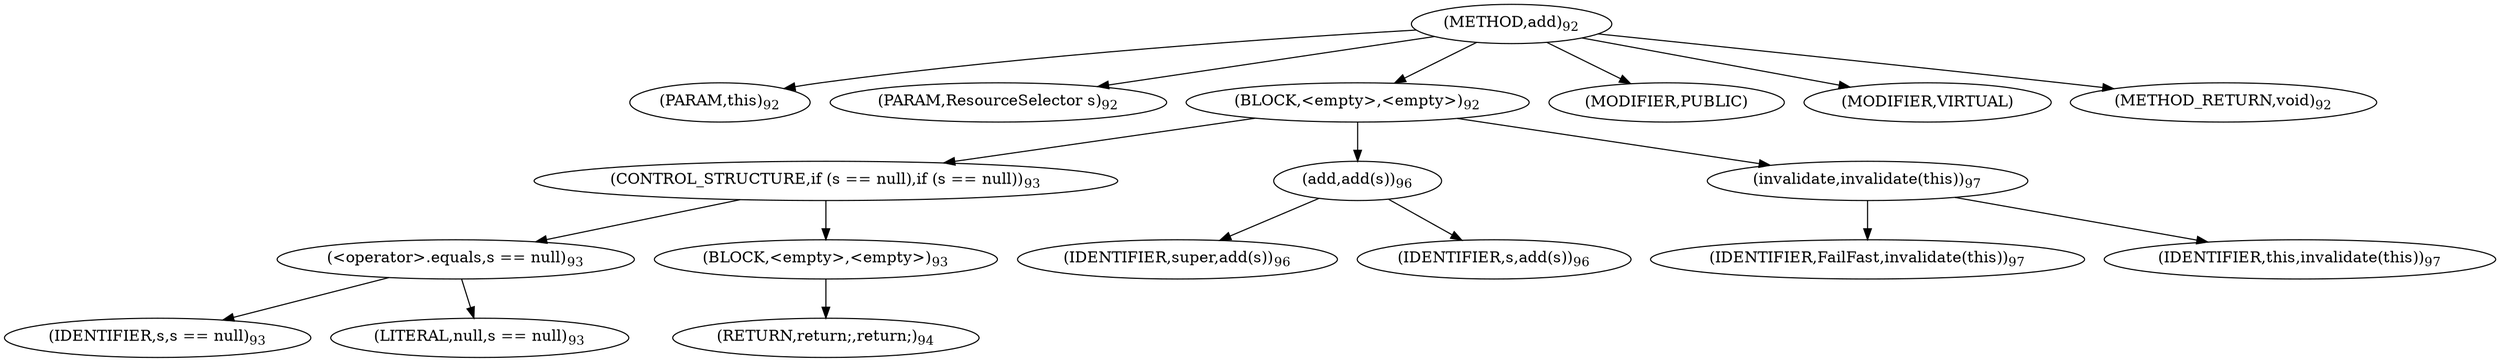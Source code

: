 digraph "add" {  
"81" [label = <(METHOD,add)<SUB>92</SUB>> ]
"7" [label = <(PARAM,this)<SUB>92</SUB>> ]
"82" [label = <(PARAM,ResourceSelector s)<SUB>92</SUB>> ]
"83" [label = <(BLOCK,&lt;empty&gt;,&lt;empty&gt;)<SUB>92</SUB>> ]
"84" [label = <(CONTROL_STRUCTURE,if (s == null),if (s == null))<SUB>93</SUB>> ]
"85" [label = <(&lt;operator&gt;.equals,s == null)<SUB>93</SUB>> ]
"86" [label = <(IDENTIFIER,s,s == null)<SUB>93</SUB>> ]
"87" [label = <(LITERAL,null,s == null)<SUB>93</SUB>> ]
"88" [label = <(BLOCK,&lt;empty&gt;,&lt;empty&gt;)<SUB>93</SUB>> ]
"89" [label = <(RETURN,return;,return;)<SUB>94</SUB>> ]
"90" [label = <(add,add(s))<SUB>96</SUB>> ]
"91" [label = <(IDENTIFIER,super,add(s))<SUB>96</SUB>> ]
"92" [label = <(IDENTIFIER,s,add(s))<SUB>96</SUB>> ]
"93" [label = <(invalidate,invalidate(this))<SUB>97</SUB>> ]
"94" [label = <(IDENTIFIER,FailFast,invalidate(this))<SUB>97</SUB>> ]
"6" [label = <(IDENTIFIER,this,invalidate(this))<SUB>97</SUB>> ]
"95" [label = <(MODIFIER,PUBLIC)> ]
"96" [label = <(MODIFIER,VIRTUAL)> ]
"97" [label = <(METHOD_RETURN,void)<SUB>92</SUB>> ]
  "81" -> "7" 
  "81" -> "82" 
  "81" -> "83" 
  "81" -> "95" 
  "81" -> "96" 
  "81" -> "97" 
  "83" -> "84" 
  "83" -> "90" 
  "83" -> "93" 
  "84" -> "85" 
  "84" -> "88" 
  "85" -> "86" 
  "85" -> "87" 
  "88" -> "89" 
  "90" -> "91" 
  "90" -> "92" 
  "93" -> "94" 
  "93" -> "6" 
}
